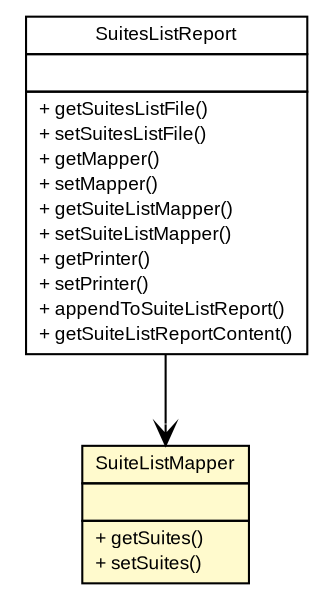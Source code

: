 #!/usr/local/bin/dot
#
# Class diagram 
# Generated by UMLGraph version R5_6-24-gf6e263 (https://www.umlgraph.org/)
#

digraph G {
	edge [fontname="arial",fontsize=10,labelfontname="arial",labelfontsize=10];
	node [fontname="arial",fontsize=10,shape=plaintext];
	nodesep=0.25;
	ranksep=0.5;
	// com.castinfo.devops.robotest.report.SuitesListReport
	c2238 [label=<<table title="com.castinfo.devops.robotest.report.SuitesListReport" border="0" cellborder="1" cellspacing="0" cellpadding="2" port="p" href="./SuitesListReport.html">
		<tr><td><table border="0" cellspacing="0" cellpadding="1">
<tr><td align="center" balign="center"> SuitesListReport </td></tr>
		</table></td></tr>
		<tr><td><table border="0" cellspacing="0" cellpadding="1">
<tr><td align="left" balign="left">  </td></tr>
		</table></td></tr>
		<tr><td><table border="0" cellspacing="0" cellpadding="1">
<tr><td align="left" balign="left"> + getSuitesListFile() </td></tr>
<tr><td align="left" balign="left"> + setSuitesListFile() </td></tr>
<tr><td align="left" balign="left"> + getMapper() </td></tr>
<tr><td align="left" balign="left"> + setMapper() </td></tr>
<tr><td align="left" balign="left"> + getSuiteListMapper() </td></tr>
<tr><td align="left" balign="left"> + setSuiteListMapper() </td></tr>
<tr><td align="left" balign="left"> + getPrinter() </td></tr>
<tr><td align="left" balign="left"> + setPrinter() </td></tr>
<tr><td align="left" balign="left"> + appendToSuiteListReport() </td></tr>
<tr><td align="left" balign="left"> + getSuiteListReportContent() </td></tr>
		</table></td></tr>
		</table>>, URL="./SuitesListReport.html", fontname="arial", fontcolor="black", fontsize=9.0];
	// com.castinfo.devops.robotest.report.SuiteListMapper
	c2240 [label=<<table title="com.castinfo.devops.robotest.report.SuiteListMapper" border="0" cellborder="1" cellspacing="0" cellpadding="2" port="p" bgcolor="lemonChiffon" href="./SuiteListMapper.html">
		<tr><td><table border="0" cellspacing="0" cellpadding="1">
<tr><td align="center" balign="center"> SuiteListMapper </td></tr>
		</table></td></tr>
		<tr><td><table border="0" cellspacing="0" cellpadding="1">
<tr><td align="left" balign="left">  </td></tr>
		</table></td></tr>
		<tr><td><table border="0" cellspacing="0" cellpadding="1">
<tr><td align="left" balign="left"> + getSuites() </td></tr>
<tr><td align="left" balign="left"> + setSuites() </td></tr>
		</table></td></tr>
		</table>>, URL="./SuiteListMapper.html", fontname="arial", fontcolor="black", fontsize=9.0];
	// com.castinfo.devops.robotest.report.SuitesListReport NAVASSOC com.castinfo.devops.robotest.report.SuiteListMapper
	c2238:p -> c2240:p [taillabel="", label="", headlabel="", fontname="arial", fontcolor="black", fontsize=10.0, color="black", arrowhead=open];
}

